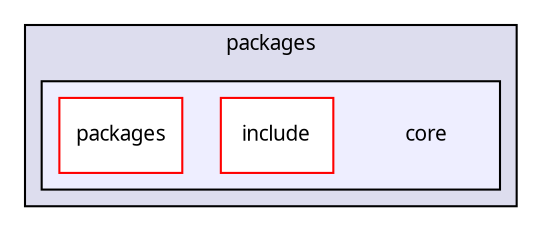 digraph "packages/core/" {
  compound=true
  node [ fontsize="10", fontname="FreeSans.ttf"];
  edge [ labelfontsize="10", labelfontname="FreeSans.ttf"];
  subgraph clusterdir_93501a11e921083efbd154e0cdff5f10 {
    graph [ bgcolor="#ddddee", pencolor="black", label="packages" fontname="FreeSans.ttf", fontsize="10", URL="dir_93501a11e921083efbd154e0cdff5f10.html"]
  subgraph clusterdir_2fb74f11a821d31be4330f01f62846df {
    graph [ bgcolor="#eeeeff", pencolor="black", label="" URL="dir_2fb74f11a821d31be4330f01f62846df.html"];
    dir_2fb74f11a821d31be4330f01f62846df [shape=plaintext label="core"];
    dir_00e852e174ae9b80d1059ba795b6dac9 [shape=box label="include" color="red" fillcolor="white" style="filled" URL="dir_00e852e174ae9b80d1059ba795b6dac9.html"];
    dir_e23e57d265a221413dcbd1463cbbfdfd [shape=box label="packages" color="red" fillcolor="white" style="filled" URL="dir_e23e57d265a221413dcbd1463cbbfdfd.html"];
  }
  }
}
